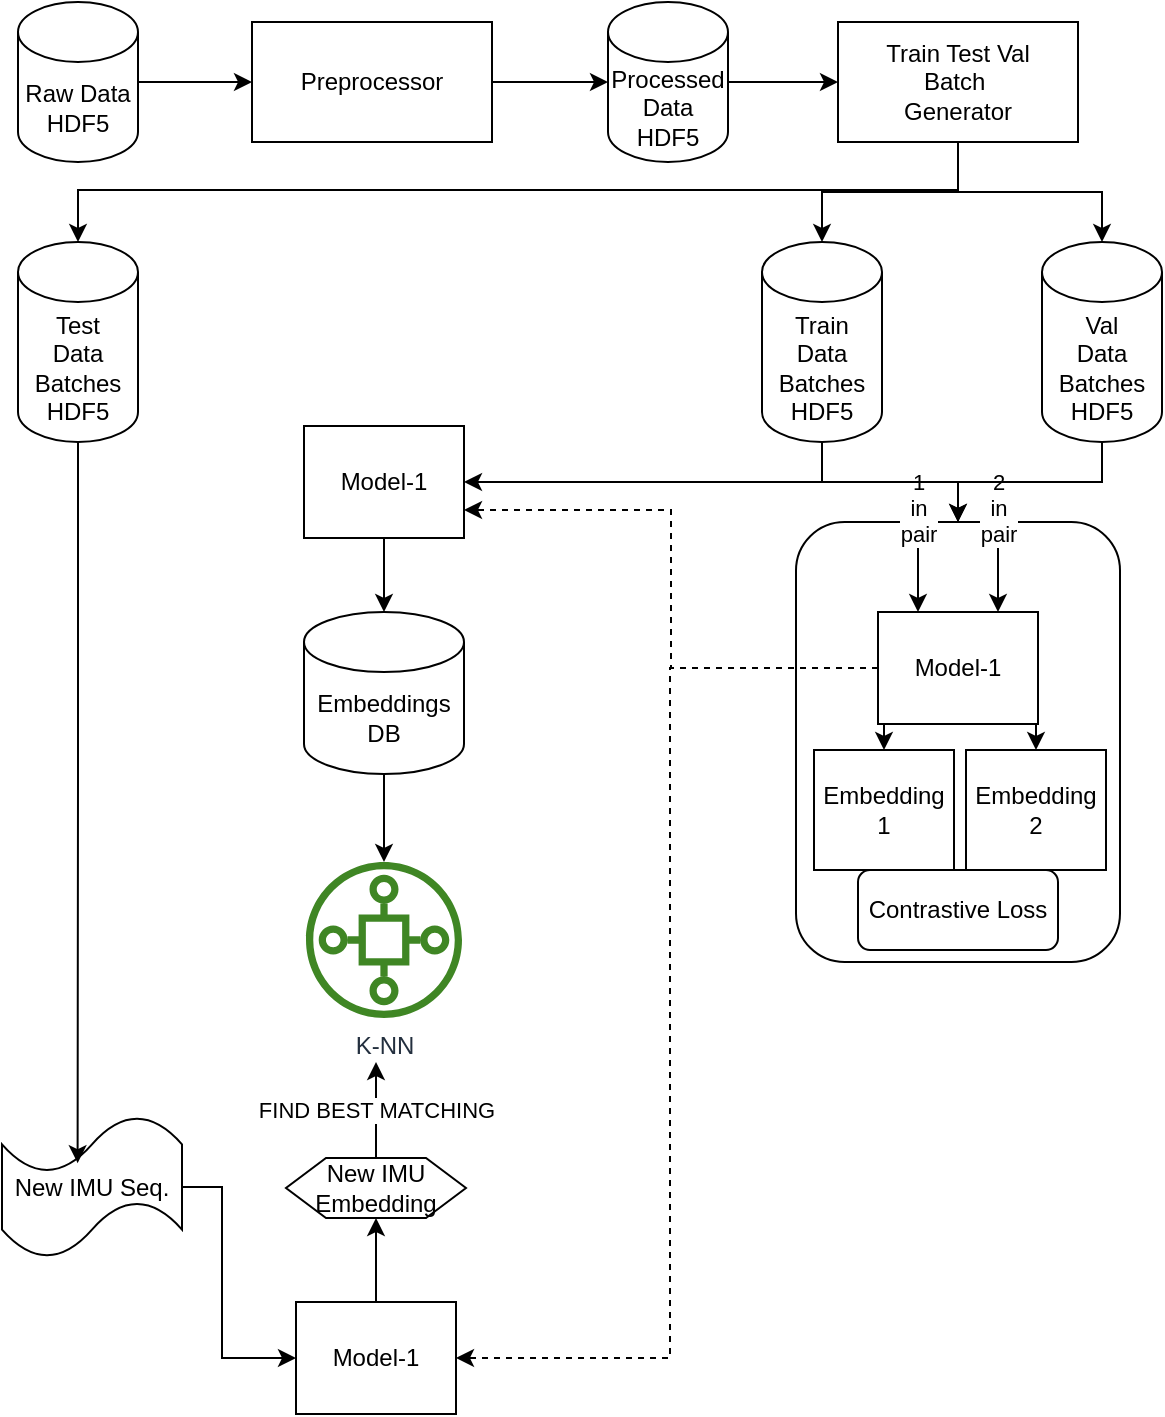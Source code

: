 <mxfile version="20.6.2" type="device"><diagram id="fSDykgF_jq5fpube5gSg" name="Page-1"><mxGraphModel dx="1024" dy="612" grid="1" gridSize="10" guides="1" tooltips="1" connect="1" arrows="1" fold="1" page="1" pageScale="1" pageWidth="850" pageHeight="1100" math="0" shadow="0"><root><mxCell id="0"/><mxCell id="1" parent="0"/><mxCell id="8eALhoxrv39NRJiRkQdh-4" value="" style="rounded=1;whiteSpace=wrap;html=1;" parent="1" vertex="1"><mxGeometry x="509" y="370" width="162" height="220" as="geometry"/></mxCell><mxCell id="8eALhoxrv39NRJiRkQdh-10" value="2&lt;br&gt;in&lt;br&gt;pair" style="edgeStyle=orthogonalEdgeStyle;rounded=0;orthogonalLoop=1;jettySize=auto;html=1;exitX=0.5;exitY=0;exitDx=0;exitDy=0;entryX=0.75;entryY=0;entryDx=0;entryDy=0;" parent="1" source="8eALhoxrv39NRJiRkQdh-4" target="8eALhoxrv39NRJiRkQdh-1" edge="1"><mxGeometry relative="1" as="geometry"/></mxCell><mxCell id="8eALhoxrv39NRJiRkQdh-9" value="1&lt;br&gt;in&lt;br&gt;pair" style="edgeStyle=orthogonalEdgeStyle;rounded=0;orthogonalLoop=1;jettySize=auto;html=1;exitX=0.5;exitY=0;exitDx=0;exitDy=0;entryX=0.25;entryY=0;entryDx=0;entryDy=0;" parent="1" source="8eALhoxrv39NRJiRkQdh-4" target="8eALhoxrv39NRJiRkQdh-1" edge="1"><mxGeometry relative="1" as="geometry"/></mxCell><mxCell id="olF7D6LINmSoaRYmGYAF-10" style="edgeStyle=orthogonalEdgeStyle;rounded=0;orthogonalLoop=1;jettySize=auto;html=1;exitX=1;exitY=0.5;exitDx=0;exitDy=0;entryX=0;entryY=0.5;entryDx=0;entryDy=0;entryPerimeter=0;" parent="1" source="olF7D6LINmSoaRYmGYAF-2" target="olF7D6LINmSoaRYmGYAF-9" edge="1"><mxGeometry relative="1" as="geometry"/></mxCell><mxCell id="olF7D6LINmSoaRYmGYAF-2" value="Preprocessor" style="rounded=0;whiteSpace=wrap;html=1;" parent="1" vertex="1"><mxGeometry x="237" y="120" width="120" height="60" as="geometry"/></mxCell><mxCell id="olF7D6LINmSoaRYmGYAF-14" style="edgeStyle=orthogonalEdgeStyle;rounded=0;orthogonalLoop=1;jettySize=auto;html=1;exitX=0.5;exitY=1;exitDx=0;exitDy=0;entryX=0.5;entryY=0;entryDx=0;entryDy=0;entryPerimeter=0;" parent="1" source="olF7D6LINmSoaRYmGYAF-6" target="olF7D6LINmSoaRYmGYAF-12" edge="1"><mxGeometry relative="1" as="geometry"/></mxCell><mxCell id="olF7D6LINmSoaRYmGYAF-15" style="edgeStyle=orthogonalEdgeStyle;rounded=0;orthogonalLoop=1;jettySize=auto;html=1;exitX=0.5;exitY=1;exitDx=0;exitDy=0;entryX=0.5;entryY=0;entryDx=0;entryDy=0;entryPerimeter=0;" parent="1" source="olF7D6LINmSoaRYmGYAF-6" target="olF7D6LINmSoaRYmGYAF-13" edge="1"><mxGeometry relative="1" as="geometry"/></mxCell><mxCell id="8eALhoxrv39NRJiRkQdh-21" style="edgeStyle=orthogonalEdgeStyle;rounded=0;orthogonalLoop=1;jettySize=auto;html=1;" parent="1" source="olF7D6LINmSoaRYmGYAF-6" target="8eALhoxrv39NRJiRkQdh-20" edge="1"><mxGeometry relative="1" as="geometry"><Array as="points"><mxPoint x="590" y="204"/><mxPoint x="150" y="204"/></Array></mxGeometry></mxCell><mxCell id="olF7D6LINmSoaRYmGYAF-6" value="Train Test Val &lt;br&gt;Batch&amp;nbsp;&lt;br&gt;Generator" style="rounded=0;whiteSpace=wrap;html=1;" parent="1" vertex="1"><mxGeometry x="530" y="120" width="120" height="60" as="geometry"/></mxCell><mxCell id="olF7D6LINmSoaRYmGYAF-8" style="edgeStyle=orthogonalEdgeStyle;rounded=0;orthogonalLoop=1;jettySize=auto;html=1;exitX=1;exitY=0.5;exitDx=0;exitDy=0;exitPerimeter=0;entryX=0;entryY=0.5;entryDx=0;entryDy=0;" parent="1" source="olF7D6LINmSoaRYmGYAF-7" target="olF7D6LINmSoaRYmGYAF-2" edge="1"><mxGeometry relative="1" as="geometry"/></mxCell><mxCell id="olF7D6LINmSoaRYmGYAF-7" value="Raw Data HDF5" style="shape=cylinder3;whiteSpace=wrap;html=1;boundedLbl=1;backgroundOutline=1;size=15;" parent="1" vertex="1"><mxGeometry x="120" y="110" width="60" height="80" as="geometry"/></mxCell><mxCell id="olF7D6LINmSoaRYmGYAF-11" style="edgeStyle=orthogonalEdgeStyle;rounded=0;orthogonalLoop=1;jettySize=auto;html=1;exitX=1;exitY=0.5;exitDx=0;exitDy=0;exitPerimeter=0;entryX=0;entryY=0.5;entryDx=0;entryDy=0;" parent="1" source="olF7D6LINmSoaRYmGYAF-9" target="olF7D6LINmSoaRYmGYAF-6" edge="1"><mxGeometry relative="1" as="geometry"/></mxCell><mxCell id="olF7D6LINmSoaRYmGYAF-9" value="Processed&lt;br&gt;Data HDF5" style="shape=cylinder3;whiteSpace=wrap;html=1;boundedLbl=1;backgroundOutline=1;size=15;" parent="1" vertex="1"><mxGeometry x="415" y="110" width="60" height="80" as="geometry"/></mxCell><mxCell id="8eALhoxrv39NRJiRkQdh-5" style="edgeStyle=orthogonalEdgeStyle;rounded=0;orthogonalLoop=1;jettySize=auto;html=1;exitX=0.5;exitY=1;exitDx=0;exitDy=0;exitPerimeter=0;entryX=0.5;entryY=0;entryDx=0;entryDy=0;" parent="1" source="olF7D6LINmSoaRYmGYAF-12" target="8eALhoxrv39NRJiRkQdh-4" edge="1"><mxGeometry relative="1" as="geometry"><mxPoint x="607" y="370" as="targetPoint"/></mxGeometry></mxCell><mxCell id="8eALhoxrv39NRJiRkQdh-15" style="edgeStyle=orthogonalEdgeStyle;rounded=0;orthogonalLoop=1;jettySize=auto;html=1;exitX=0.5;exitY=1;exitDx=0;exitDy=0;exitPerimeter=0;entryX=1;entryY=0.5;entryDx=0;entryDy=0;" parent="1" source="olF7D6LINmSoaRYmGYAF-12" target="8eALhoxrv39NRJiRkQdh-14" edge="1"><mxGeometry relative="1" as="geometry"/></mxCell><mxCell id="olF7D6LINmSoaRYmGYAF-12" value="Train&lt;br&gt;Data&lt;br&gt;Batches HDF5" style="shape=cylinder3;whiteSpace=wrap;html=1;boundedLbl=1;backgroundOutline=1;size=15;" parent="1" vertex="1"><mxGeometry x="492" y="230" width="60" height="100" as="geometry"/></mxCell><mxCell id="8eALhoxrv39NRJiRkQdh-7" style="edgeStyle=orthogonalEdgeStyle;rounded=0;orthogonalLoop=1;jettySize=auto;html=1;exitX=0.5;exitY=1;exitDx=0;exitDy=0;exitPerimeter=0;entryX=0.5;entryY=0;entryDx=0;entryDy=0;" parent="1" source="olF7D6LINmSoaRYmGYAF-13" target="8eALhoxrv39NRJiRkQdh-4" edge="1"><mxGeometry relative="1" as="geometry"><mxPoint x="607" y="370" as="targetPoint"/></mxGeometry></mxCell><mxCell id="olF7D6LINmSoaRYmGYAF-13" value="Val&lt;br&gt;Data&lt;br&gt;Batches HDF5" style="shape=cylinder3;whiteSpace=wrap;html=1;boundedLbl=1;backgroundOutline=1;size=15;" parent="1" vertex="1"><mxGeometry x="632" y="230" width="60" height="100" as="geometry"/></mxCell><mxCell id="8eALhoxrv39NRJiRkQdh-25" style="edgeStyle=orthogonalEdgeStyle;rounded=0;orthogonalLoop=1;jettySize=auto;html=1;entryX=0;entryY=0.5;entryDx=0;entryDy=0;" parent="1" source="olF7D6LINmSoaRYmGYAF-25" target="8eALhoxrv39NRJiRkQdh-24" edge="1"><mxGeometry relative="1" as="geometry"><Array as="points"><mxPoint x="222" y="703"/><mxPoint x="222" y="788"/></Array></mxGeometry></mxCell><mxCell id="olF7D6LINmSoaRYmGYAF-25" value="New IMU Seq." style="shape=tape;whiteSpace=wrap;html=1;" parent="1" vertex="1"><mxGeometry x="112" y="667" width="90" height="71" as="geometry"/></mxCell><mxCell id="8eALhoxrv39NRJiRkQdh-11" style="edgeStyle=orthogonalEdgeStyle;rounded=0;orthogonalLoop=1;jettySize=auto;html=1;exitX=0.5;exitY=1;exitDx=0;exitDy=0;entryX=0.5;entryY=0;entryDx=0;entryDy=0;" parent="1" source="8eALhoxrv39NRJiRkQdh-1" target="8eALhoxrv39NRJiRkQdh-3" edge="1"><mxGeometry relative="1" as="geometry"/></mxCell><mxCell id="8eALhoxrv39NRJiRkQdh-12" style="edgeStyle=orthogonalEdgeStyle;rounded=0;orthogonalLoop=1;jettySize=auto;html=1;exitX=0.5;exitY=1;exitDx=0;exitDy=0;entryX=0.5;entryY=0;entryDx=0;entryDy=0;" parent="1" source="8eALhoxrv39NRJiRkQdh-1" target="8eALhoxrv39NRJiRkQdh-8" edge="1"><mxGeometry relative="1" as="geometry"><Array as="points"><mxPoint x="629" y="471"/></Array></mxGeometry></mxCell><mxCell id="8eALhoxrv39NRJiRkQdh-17" style="edgeStyle=orthogonalEdgeStyle;rounded=0;orthogonalLoop=1;jettySize=auto;html=1;entryX=1;entryY=0.75;entryDx=0;entryDy=0;dashed=1;" parent="1" source="8eALhoxrv39NRJiRkQdh-1" target="8eALhoxrv39NRJiRkQdh-14" edge="1"><mxGeometry relative="1" as="geometry"/></mxCell><mxCell id="8eALhoxrv39NRJiRkQdh-28" style="edgeStyle=orthogonalEdgeStyle;rounded=0;orthogonalLoop=1;jettySize=auto;html=1;exitX=0;exitY=0.5;exitDx=0;exitDy=0;entryX=1;entryY=0.5;entryDx=0;entryDy=0;dashed=1;" parent="1" source="8eALhoxrv39NRJiRkQdh-1" target="8eALhoxrv39NRJiRkQdh-24" edge="1"><mxGeometry relative="1" as="geometry"><Array as="points"><mxPoint x="446" y="443"/><mxPoint x="446" y="788"/></Array></mxGeometry></mxCell><mxCell id="8eALhoxrv39NRJiRkQdh-1" value="Model-1" style="rounded=0;whiteSpace=wrap;html=1;" parent="1" vertex="1"><mxGeometry x="550" y="415" width="80" height="56" as="geometry"/></mxCell><mxCell id="8eALhoxrv39NRJiRkQdh-3" value="Embedding&lt;br&gt;1" style="rounded=0;whiteSpace=wrap;html=1;" parent="1" vertex="1"><mxGeometry x="518" y="484" width="70" height="60" as="geometry"/></mxCell><mxCell id="8eALhoxrv39NRJiRkQdh-8" value="Embedding&lt;br&gt;2" style="rounded=0;whiteSpace=wrap;html=1;" parent="1" vertex="1"><mxGeometry x="594" y="484" width="70" height="60" as="geometry"/></mxCell><mxCell id="8eALhoxrv39NRJiRkQdh-13" value="Contrastive Loss" style="rounded=1;whiteSpace=wrap;html=1;" parent="1" vertex="1"><mxGeometry x="540" y="544" width="100" height="40" as="geometry"/></mxCell><mxCell id="8eALhoxrv39NRJiRkQdh-18" style="edgeStyle=orthogonalEdgeStyle;rounded=0;orthogonalLoop=1;jettySize=auto;html=1;exitX=0.5;exitY=1;exitDx=0;exitDy=0;" parent="1" source="8eALhoxrv39NRJiRkQdh-14" target="8eALhoxrv39NRJiRkQdh-16" edge="1"><mxGeometry relative="1" as="geometry"/></mxCell><mxCell id="8eALhoxrv39NRJiRkQdh-14" value="Model-1" style="rounded=0;whiteSpace=wrap;html=1;" parent="1" vertex="1"><mxGeometry x="263" y="322" width="80" height="56" as="geometry"/></mxCell><mxCell id="8eALhoxrv39NRJiRkQdh-22" style="edgeStyle=orthogonalEdgeStyle;rounded=0;orthogonalLoop=1;jettySize=auto;html=1;" parent="1" source="8eALhoxrv39NRJiRkQdh-16" target="8eALhoxrv39NRJiRkQdh-19" edge="1"><mxGeometry relative="1" as="geometry"/></mxCell><mxCell id="8eALhoxrv39NRJiRkQdh-16" value="Embeddings&lt;br&gt;DB" style="shape=cylinder3;whiteSpace=wrap;html=1;boundedLbl=1;backgroundOutline=1;size=15;" parent="1" vertex="1"><mxGeometry x="263" y="415" width="80" height="81" as="geometry"/></mxCell><mxCell id="8eALhoxrv39NRJiRkQdh-19" value="K-NN" style="sketch=0;outlineConnect=0;fontColor=#232F3E;gradientColor=none;fillColor=#3F8624;strokeColor=none;dashed=0;verticalLabelPosition=bottom;verticalAlign=top;align=center;html=1;fontSize=12;fontStyle=0;aspect=fixed;pointerEvents=1;shape=mxgraph.aws4.iot_sitewise_asset_model;direction=south;" parent="1" vertex="1"><mxGeometry x="264" y="540" width="78" height="78" as="geometry"/></mxCell><mxCell id="8eALhoxrv39NRJiRkQdh-23" style="edgeStyle=orthogonalEdgeStyle;rounded=0;orthogonalLoop=1;jettySize=auto;html=1;exitX=0.5;exitY=1;exitDx=0;exitDy=0;exitPerimeter=0;entryX=0.42;entryY=0.332;entryDx=0;entryDy=0;entryPerimeter=0;" parent="1" source="8eALhoxrv39NRJiRkQdh-20" target="olF7D6LINmSoaRYmGYAF-25" edge="1"><mxGeometry relative="1" as="geometry"/></mxCell><mxCell id="8eALhoxrv39NRJiRkQdh-20" value="Test&lt;br&gt;Data&lt;br&gt;Batches HDF5" style="shape=cylinder3;whiteSpace=wrap;html=1;boundedLbl=1;backgroundOutline=1;size=15;" parent="1" vertex="1"><mxGeometry x="120" y="230" width="60" height="100" as="geometry"/></mxCell><mxCell id="8eALhoxrv39NRJiRkQdh-32" style="edgeStyle=orthogonalEdgeStyle;rounded=0;orthogonalLoop=1;jettySize=auto;html=1;exitX=0.5;exitY=0;exitDx=0;exitDy=0;entryX=0.5;entryY=1;entryDx=0;entryDy=0;" parent="1" source="8eALhoxrv39NRJiRkQdh-24" target="8eALhoxrv39NRJiRkQdh-26" edge="1"><mxGeometry relative="1" as="geometry"><mxPoint x="299" y="746" as="targetPoint"/></mxGeometry></mxCell><mxCell id="8eALhoxrv39NRJiRkQdh-24" value="Model-1" style="rounded=0;whiteSpace=wrap;html=1;" parent="1" vertex="1"><mxGeometry x="259" y="760" width="80" height="56" as="geometry"/></mxCell><mxCell id="8eALhoxrv39NRJiRkQdh-34" value="FIND BEST MATCHING" style="edgeStyle=orthogonalEdgeStyle;rounded=0;orthogonalLoop=1;jettySize=auto;html=1;exitX=0.5;exitY=0;exitDx=0;exitDy=0;" parent="1" source="8eALhoxrv39NRJiRkQdh-26" edge="1"><mxGeometry relative="1" as="geometry"><mxPoint x="299" y="640" as="targetPoint"/></mxGeometry></mxCell><mxCell id="8eALhoxrv39NRJiRkQdh-26" value="New IMU&lt;br&gt;Embedding" style="shape=hexagon;perimeter=hexagonPerimeter2;whiteSpace=wrap;html=1;fixedSize=1;" parent="1" vertex="1"><mxGeometry x="254" y="688" width="90" height="30" as="geometry"/></mxCell></root></mxGraphModel></diagram></mxfile>
